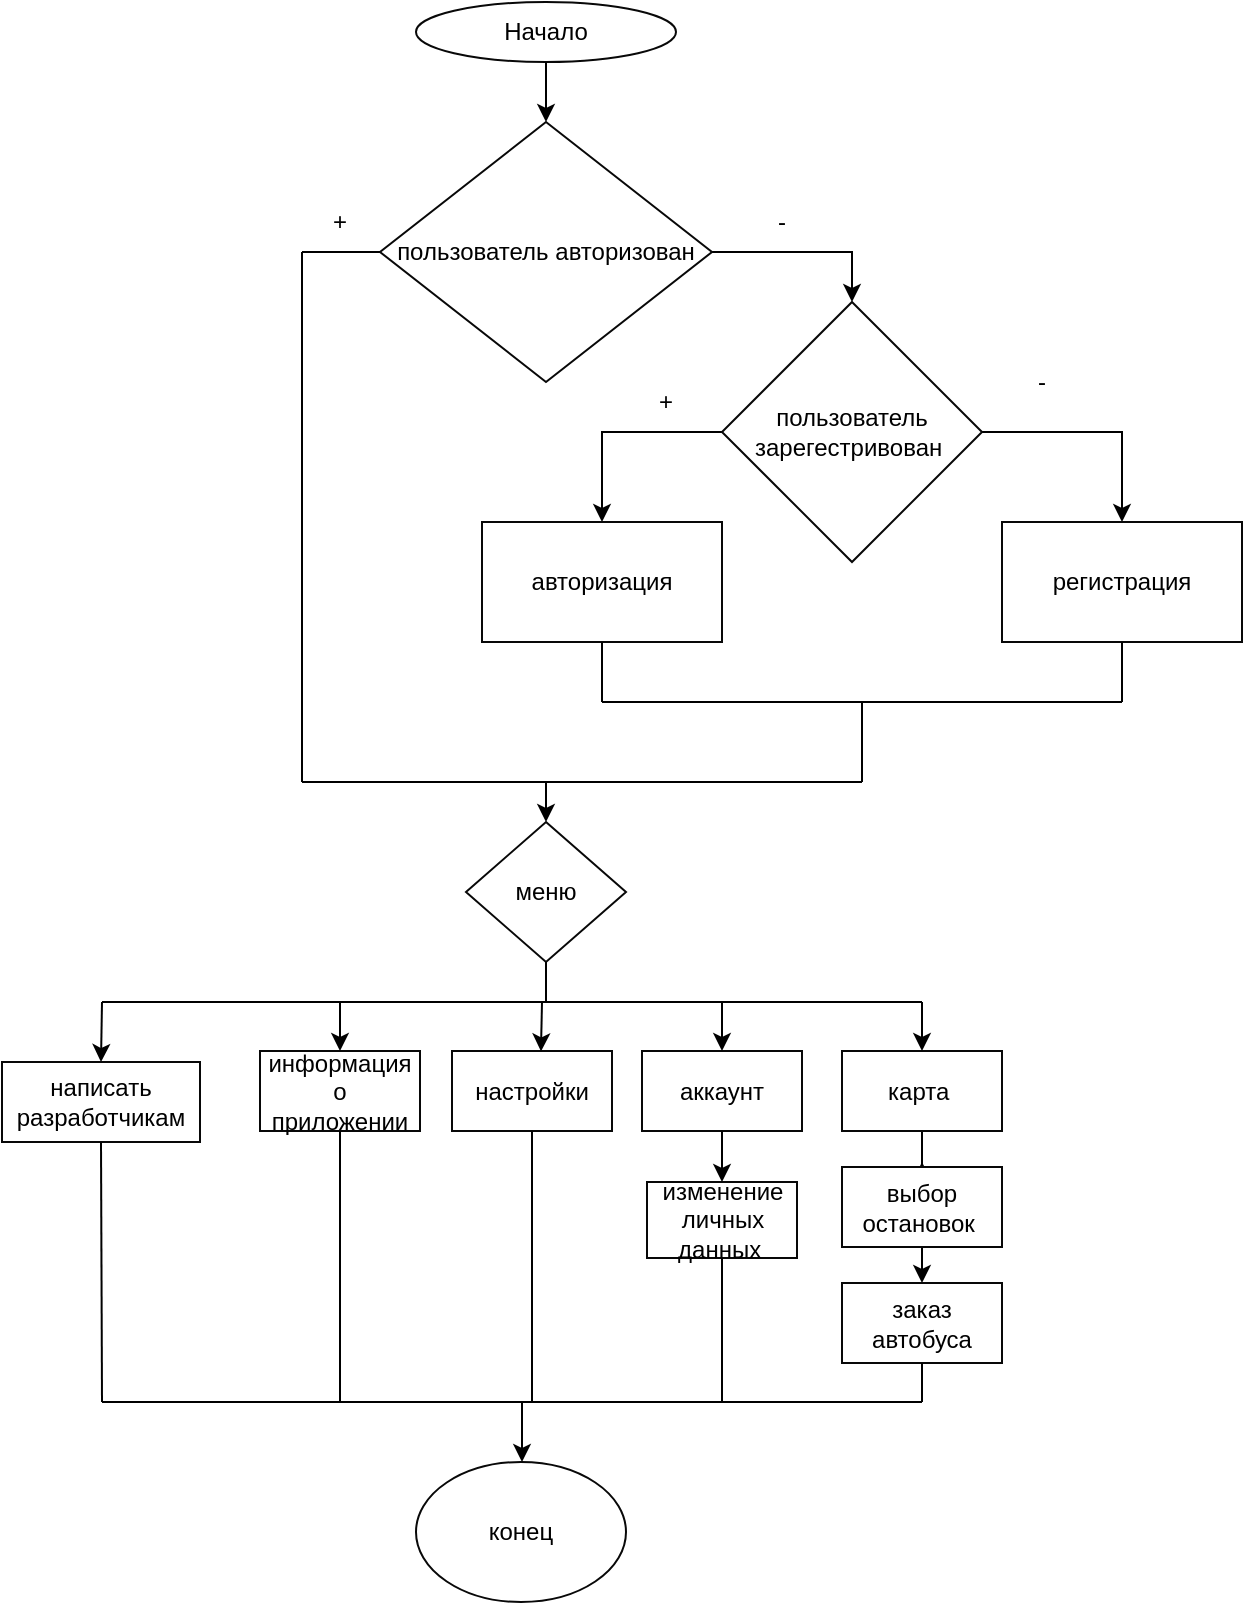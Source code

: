 <mxfile version="12.2.0" type="device" pages="1"><diagram id="c0PI7jAdPLAiz03qjuj5" name="Page-1"><mxGraphModel dx="1024" dy="534" grid="1" gridSize="10" guides="1" tooltips="1" connect="1" arrows="1" fold="1" page="1" pageScale="1" pageWidth="827" pageHeight="1169" background="none" math="0" shadow="0"><root><mxCell id="0"/><mxCell id="1" parent="0"/><mxCell id="nb7-gcj9aE1HQ7JcZG_G-1" value="Начало" style="ellipse;whiteSpace=wrap;html=1;strokeColor=#080808;" parent="1" vertex="1"><mxGeometry x="317" y="20" width="130" height="30" as="geometry"/></mxCell><mxCell id="nb7-gcj9aE1HQ7JcZG_G-2" value="" style="endArrow=classic;html=1;exitX=0.5;exitY=1;exitDx=0;exitDy=0;entryX=0.5;entryY=0;entryDx=0;entryDy=0;" parent="1" source="nb7-gcj9aE1HQ7JcZG_G-1" edge="1" target="nb7-gcj9aE1HQ7JcZG_G-4"><mxGeometry width="50" height="50" relative="1" as="geometry"><mxPoint x="310" y="120" as="sourcePoint"/><mxPoint x="375" y="80" as="targetPoint"/></mxGeometry></mxCell><mxCell id="nb7-gcj9aE1HQ7JcZG_G-11" style="edgeStyle=orthogonalEdgeStyle;rounded=0;orthogonalLoop=1;jettySize=auto;html=1;exitX=1;exitY=0.5;exitDx=0;exitDy=0;entryX=0.5;entryY=0;entryDx=0;entryDy=0;" parent="1" source="nb7-gcj9aE1HQ7JcZG_G-4" target="nb7-gcj9aE1HQ7JcZG_G-7" edge="1"><mxGeometry relative="1" as="geometry"/></mxCell><mxCell id="nb7-gcj9aE1HQ7JcZG_G-4" value="пользователь авторизован" style="rhombus;whiteSpace=wrap;html=1;strokeColor=#080808;" parent="1" vertex="1"><mxGeometry x="299" y="80" width="166" height="130" as="geometry"/></mxCell><mxCell id="nb7-gcj9aE1HQ7JcZG_G-13" style="edgeStyle=orthogonalEdgeStyle;rounded=0;orthogonalLoop=1;jettySize=auto;html=1;exitX=1;exitY=0.5;exitDx=0;exitDy=0;entryX=0.5;entryY=0;entryDx=0;entryDy=0;" parent="1" source="nb7-gcj9aE1HQ7JcZG_G-7" target="nb7-gcj9aE1HQ7JcZG_G-8" edge="1"><mxGeometry relative="1" as="geometry"/></mxCell><mxCell id="nb7-gcj9aE1HQ7JcZG_G-15" style="edgeStyle=orthogonalEdgeStyle;rounded=0;orthogonalLoop=1;jettySize=auto;html=1;exitX=0;exitY=0.5;exitDx=0;exitDy=0;entryX=0.5;entryY=0;entryDx=0;entryDy=0;" parent="1" source="nb7-gcj9aE1HQ7JcZG_G-7" target="nb7-gcj9aE1HQ7JcZG_G-9" edge="1"><mxGeometry relative="1" as="geometry"/></mxCell><mxCell id="nb7-gcj9aE1HQ7JcZG_G-7" value="пользователь зарегестривован&amp;nbsp;" style="rhombus;whiteSpace=wrap;html=1;strokeColor=#080808;" parent="1" vertex="1"><mxGeometry x="470" y="170" width="130" height="130" as="geometry"/></mxCell><mxCell id="nb7-gcj9aE1HQ7JcZG_G-8" value="регистрация" style="rounded=0;whiteSpace=wrap;html=1;strokeColor=#080808;" parent="1" vertex="1"><mxGeometry x="610" y="280" width="120" height="60" as="geometry"/></mxCell><mxCell id="nb7-gcj9aE1HQ7JcZG_G-9" value="авторизация" style="rounded=0;whiteSpace=wrap;html=1;strokeColor=#080808;" parent="1" vertex="1"><mxGeometry x="350" y="280" width="120" height="60" as="geometry"/></mxCell><mxCell id="nb7-gcj9aE1HQ7JcZG_G-21" value="" style="endArrow=none;html=1;fontFamily=Helvetica;fontSize=11;fontColor=#000000;align=center;strokeColor=#000000;" parent="1" target="nb7-gcj9aE1HQ7JcZG_G-8" edge="1"><mxGeometry width="50" height="50" relative="1" as="geometry"><mxPoint x="670" y="370" as="sourcePoint"/><mxPoint x="440" y="340" as="targetPoint"/></mxGeometry></mxCell><mxCell id="nb7-gcj9aE1HQ7JcZG_G-22" value="" style="endArrow=none;html=1;entryX=0.5;entryY=1;entryDx=0;entryDy=0;" parent="1" target="nb7-gcj9aE1HQ7JcZG_G-9" edge="1"><mxGeometry width="50" height="50" relative="1" as="geometry"><mxPoint x="410" y="370" as="sourcePoint"/><mxPoint x="450" y="340" as="targetPoint"/></mxGeometry></mxCell><mxCell id="nb7-gcj9aE1HQ7JcZG_G-23" value="" style="endArrow=none;html=1;" parent="1" edge="1"><mxGeometry width="50" height="50" relative="1" as="geometry"><mxPoint x="410" y="370" as="sourcePoint"/><mxPoint x="670" y="370" as="targetPoint"/><Array as="points"><mxPoint x="540" y="370"/></Array></mxGeometry></mxCell><mxCell id="nb7-gcj9aE1HQ7JcZG_G-27" value="" style="endArrow=none;html=1;" parent="1" edge="1"><mxGeometry width="50" height="50" relative="1" as="geometry"><mxPoint x="540" y="410" as="sourcePoint"/><mxPoint x="540" y="370" as="targetPoint"/></mxGeometry></mxCell><mxCell id="nb7-gcj9aE1HQ7JcZG_G-28" value="" style="endArrow=none;html=1;entryX=0;entryY=0.5;entryDx=0;entryDy=0;" parent="1" target="nb7-gcj9aE1HQ7JcZG_G-4" edge="1"><mxGeometry width="50" height="50" relative="1" as="geometry"><mxPoint x="270" y="145" as="sourcePoint"/><mxPoint x="320" y="640" as="targetPoint"/><Array as="points"/></mxGeometry></mxCell><mxCell id="nb7-gcj9aE1HQ7JcZG_G-29" value="" style="endArrow=none;html=1;entryX=0;entryY=0.5;entryDx=0;entryDy=0;" parent="1" target="nb7-gcj9aE1HQ7JcZG_G-4" edge="1"><mxGeometry width="50" height="50" relative="1" as="geometry"><mxPoint x="260" y="145" as="sourcePoint"/><mxPoint x="299" y="145" as="targetPoint"/><Array as="points"/></mxGeometry></mxCell><mxCell id="nb7-gcj9aE1HQ7JcZG_G-30" value="" style="endArrow=none;html=1;" parent="1" edge="1"><mxGeometry width="50" height="50" relative="1" as="geometry"><mxPoint x="260" y="410" as="sourcePoint"/><mxPoint x="260" y="145" as="targetPoint"/></mxGeometry></mxCell><mxCell id="nb7-gcj9aE1HQ7JcZG_G-31" value="" style="endArrow=none;html=1;" parent="1" edge="1"><mxGeometry width="50" height="50" relative="1" as="geometry"><mxPoint x="260" y="410" as="sourcePoint"/><mxPoint x="540" y="410" as="targetPoint"/></mxGeometry></mxCell><mxCell id="nb7-gcj9aE1HQ7JcZG_G-32" value="" style="endArrow=classic;html=1;entryX=0.5;entryY=0;entryDx=0;entryDy=0;" parent="1" target="nb7-gcj9aE1HQ7JcZG_G-42" edge="1"><mxGeometry width="50" height="50" relative="1" as="geometry"><mxPoint x="382" y="410" as="sourcePoint"/><mxPoint x="378" y="450" as="targetPoint"/></mxGeometry></mxCell><mxCell id="nb7-gcj9aE1HQ7JcZG_G-52" value="" style="edgeStyle=orthogonalEdgeStyle;rounded=0;orthogonalLoop=1;jettySize=auto;html=1;" parent="1" source="nb7-gcj9aE1HQ7JcZG_G-34" edge="1"><mxGeometry relative="1" as="geometry"><mxPoint x="570" y="600" as="targetPoint"/><Array as="points"/></mxGeometry></mxCell><mxCell id="nb7-gcj9aE1HQ7JcZG_G-34" value="карта&amp;nbsp;" style="rounded=0;whiteSpace=wrap;html=1;strokeColor=#080808;" parent="1" vertex="1"><mxGeometry x="530" y="544.5" width="80" height="40" as="geometry"/></mxCell><mxCell id="nb7-gcj9aE1HQ7JcZG_G-35" value="+" style="text;html=1;strokeColor=none;fillColor=none;align=center;verticalAlign=middle;whiteSpace=wrap;rounded=0;" parent="1" vertex="1"><mxGeometry x="259" y="120" width="40" height="20" as="geometry"/></mxCell><mxCell id="nb7-gcj9aE1HQ7JcZG_G-36" value="-" style="text;html=1;strokeColor=none;fillColor=none;align=center;verticalAlign=middle;whiteSpace=wrap;rounded=0;" parent="1" vertex="1"><mxGeometry x="480" y="120" width="40" height="20" as="geometry"/></mxCell><mxCell id="nb7-gcj9aE1HQ7JcZG_G-38" value="-" style="text;html=1;strokeColor=none;fillColor=none;align=center;verticalAlign=middle;whiteSpace=wrap;rounded=0;" parent="1" vertex="1"><mxGeometry x="610" y="200" width="40" height="20" as="geometry"/></mxCell><mxCell id="nb7-gcj9aE1HQ7JcZG_G-39" value="+" style="text;html=1;strokeColor=none;fillColor=none;align=center;verticalAlign=middle;whiteSpace=wrap;rounded=0;" parent="1" vertex="1"><mxGeometry x="422" y="210" width="40" height="20" as="geometry"/></mxCell><mxCell id="nb7-gcj9aE1HQ7JcZG_G-42" value="меню" style="rhombus;whiteSpace=wrap;html=1;strokeColor=#080808;" parent="1" vertex="1"><mxGeometry x="342" y="430" width="80" height="70" as="geometry"/></mxCell><mxCell id="nb7-gcj9aE1HQ7JcZG_G-43" value="" style="endArrow=none;html=1;entryX=0.5;entryY=1;entryDx=0;entryDy=0;" parent="1" target="nb7-gcj9aE1HQ7JcZG_G-42" edge="1"><mxGeometry width="50" height="50" relative="1" as="geometry"><mxPoint x="382" y="520" as="sourcePoint"/><mxPoint x="420" y="680" as="targetPoint"/></mxGeometry></mxCell><mxCell id="nb7-gcj9aE1HQ7JcZG_G-44" value="" style="endArrow=none;html=1;" parent="1" edge="1"><mxGeometry width="50" height="50" relative="1" as="geometry"><mxPoint x="160" y="520" as="sourcePoint"/><mxPoint x="570" y="520" as="targetPoint"/></mxGeometry></mxCell><mxCell id="nb7-gcj9aE1HQ7JcZG_G-54" style="edgeStyle=orthogonalEdgeStyle;rounded=0;orthogonalLoop=1;jettySize=auto;html=1;exitX=0.5;exitY=1;exitDx=0;exitDy=0;entryX=0.5;entryY=0;entryDx=0;entryDy=0;" parent="1" source="nb7-gcj9aE1HQ7JcZG_G-45" target="nb7-gcj9aE1HQ7JcZG_G-53" edge="1"><mxGeometry relative="1" as="geometry"/></mxCell><mxCell id="nb7-gcj9aE1HQ7JcZG_G-45" value="выбор остановок&amp;nbsp;" style="rounded=0;whiteSpace=wrap;html=1;strokeColor=#080808;" parent="1" vertex="1"><mxGeometry x="530" y="602.5" width="80" height="40" as="geometry"/></mxCell><mxCell id="nb7-gcj9aE1HQ7JcZG_G-49" value="" style="endArrow=classic;html=1;entryX=0.5;entryY=0;entryDx=0;entryDy=0;" parent="1" target="nb7-gcj9aE1HQ7JcZG_G-34" edge="1"><mxGeometry width="50" height="50" relative="1" as="geometry"><mxPoint x="570" y="520" as="sourcePoint"/><mxPoint x="570" y="530" as="targetPoint"/></mxGeometry></mxCell><mxCell id="nb7-gcj9aE1HQ7JcZG_G-53" value="заказ автобуса" style="rounded=0;whiteSpace=wrap;html=1;strokeColor=#080808;" parent="1" vertex="1"><mxGeometry x="530" y="660.5" width="80" height="40" as="geometry"/></mxCell><mxCell id="nb7-gcj9aE1HQ7JcZG_G-55" value="аккаунт" style="rounded=0;whiteSpace=wrap;html=1;strokeColor=#080808;" parent="1" vertex="1"><mxGeometry x="430" y="544.5" width="80" height="40" as="geometry"/></mxCell><mxCell id="nb7-gcj9aE1HQ7JcZG_G-56" value="изменение личных данных&amp;nbsp;" style="rounded=0;whiteSpace=wrap;html=1;strokeColor=#080808;" parent="1" vertex="1"><mxGeometry x="432.5" y="610" width="75" height="38" as="geometry"/></mxCell><mxCell id="nb7-gcj9aE1HQ7JcZG_G-57" value="настройки" style="rounded=0;whiteSpace=wrap;html=1;strokeColor=#080808;" parent="1" vertex="1"><mxGeometry x="335" y="544.5" width="80" height="40" as="geometry"/></mxCell><mxCell id="nb7-gcj9aE1HQ7JcZG_G-58" value="информация о приложении" style="rounded=0;whiteSpace=wrap;html=1;strokeColor=#080808;" parent="1" vertex="1"><mxGeometry x="239" y="544.5" width="80" height="40" as="geometry"/></mxCell><mxCell id="nb7-gcj9aE1HQ7JcZG_G-59" value="написать разработчикам" style="rounded=0;whiteSpace=wrap;html=1;strokeColor=#080808;" parent="1" vertex="1"><mxGeometry x="110" y="550" width="99" height="40" as="geometry"/></mxCell><mxCell id="nb7-gcj9aE1HQ7JcZG_G-60" value="" style="endArrow=classic;html=1;entryX=0.5;entryY=0;entryDx=0;entryDy=0;exitX=0.5;exitY=1;exitDx=0;exitDy=0;" parent="1" source="nb7-gcj9aE1HQ7JcZG_G-55" target="nb7-gcj9aE1HQ7JcZG_G-56" edge="1"><mxGeometry width="50" height="50" relative="1" as="geometry"><mxPoint x="170" y="770" as="sourcePoint"/><mxPoint x="220" y="720" as="targetPoint"/></mxGeometry></mxCell><mxCell id="nb7-gcj9aE1HQ7JcZG_G-63" value="" style="endArrow=classic;html=1;entryX=0.5;entryY=0;entryDx=0;entryDy=0;" parent="1" target="nb7-gcj9aE1HQ7JcZG_G-55" edge="1"><mxGeometry width="50" height="50" relative="1" as="geometry"><mxPoint x="470" y="520" as="sourcePoint"/><mxPoint x="220" y="720" as="targetPoint"/></mxGeometry></mxCell><mxCell id="nb7-gcj9aE1HQ7JcZG_G-64" value="" style="endArrow=classic;html=1;entryX=0.5;entryY=0;entryDx=0;entryDy=0;" parent="1" target="nb7-gcj9aE1HQ7JcZG_G-58" edge="1"><mxGeometry width="50" height="50" relative="1" as="geometry"><mxPoint x="279" y="520" as="sourcePoint"/><mxPoint x="380" y="700" as="targetPoint"/></mxGeometry></mxCell><mxCell id="nb7-gcj9aE1HQ7JcZG_G-65" value="" style="endArrow=classic;html=1;entryX=0.556;entryY=0.005;entryDx=0;entryDy=0;entryPerimeter=0;" parent="1" target="nb7-gcj9aE1HQ7JcZG_G-57" edge="1"><mxGeometry width="50" height="50" relative="1" as="geometry"><mxPoint x="380" y="520" as="sourcePoint"/><mxPoint x="380" y="540" as="targetPoint"/></mxGeometry></mxCell><mxCell id="nb7-gcj9aE1HQ7JcZG_G-69" value="" style="endArrow=classic;html=1;entryX=0.5;entryY=0;entryDx=0;entryDy=0;" parent="1" target="nb7-gcj9aE1HQ7JcZG_G-59" edge="1"><mxGeometry width="50" height="50" relative="1" as="geometry"><mxPoint x="160" y="520" as="sourcePoint"/><mxPoint x="180" y="720" as="targetPoint"/></mxGeometry></mxCell><mxCell id="nb7-gcj9aE1HQ7JcZG_G-70" value="" style="endArrow=none;html=1;entryX=0.5;entryY=1;entryDx=0;entryDy=0;" parent="1" target="nb7-gcj9aE1HQ7JcZG_G-59" edge="1"><mxGeometry width="50" height="50" relative="1" as="geometry"><mxPoint x="160" y="720" as="sourcePoint"/><mxPoint x="190" y="610" as="targetPoint"/></mxGeometry></mxCell><mxCell id="nb7-gcj9aE1HQ7JcZG_G-71" value="" style="endArrow=none;html=1;entryX=0.5;entryY=1;entryDx=0;entryDy=0;" parent="1" target="nb7-gcj9aE1HQ7JcZG_G-53" edge="1"><mxGeometry width="50" height="50" relative="1" as="geometry"><mxPoint x="570" y="720" as="sourcePoint"/><mxPoint x="570" y="720" as="targetPoint"/></mxGeometry></mxCell><mxCell id="nb7-gcj9aE1HQ7JcZG_G-72" value="" style="endArrow=none;html=1;entryX=0.5;entryY=1;entryDx=0;entryDy=0;" parent="1" target="nb7-gcj9aE1HQ7JcZG_G-58" edge="1"><mxGeometry width="50" height="50" relative="1" as="geometry"><mxPoint x="279" y="720" as="sourcePoint"/><mxPoint x="310" y="600" as="targetPoint"/></mxGeometry></mxCell><mxCell id="nb7-gcj9aE1HQ7JcZG_G-73" value="" style="endArrow=none;html=1;entryX=0.5;entryY=1;entryDx=0;entryDy=0;" parent="1" target="nb7-gcj9aE1HQ7JcZG_G-57" edge="1"><mxGeometry width="50" height="50" relative="1" as="geometry"><mxPoint x="375" y="720" as="sourcePoint"/><mxPoint x="400" y="620" as="targetPoint"/></mxGeometry></mxCell><mxCell id="nb7-gcj9aE1HQ7JcZG_G-74" value="" style="endArrow=none;html=1;entryX=0.5;entryY=1;entryDx=0;entryDy=0;" parent="1" target="nb7-gcj9aE1HQ7JcZG_G-56" edge="1"><mxGeometry width="50" height="50" relative="1" as="geometry"><mxPoint x="470" y="720" as="sourcePoint"/><mxPoint x="500" y="670" as="targetPoint"/></mxGeometry></mxCell><mxCell id="nb7-gcj9aE1HQ7JcZG_G-76" value="" style="endArrow=none;html=1;" parent="1" edge="1"><mxGeometry width="50" height="50" relative="1" as="geometry"><mxPoint x="160" y="720" as="sourcePoint"/><mxPoint x="570" y="720" as="targetPoint"/></mxGeometry></mxCell><mxCell id="nb7-gcj9aE1HQ7JcZG_G-77" value="" style="endArrow=classic;html=1;" parent="1" edge="1"><mxGeometry width="50" height="50" relative="1" as="geometry"><mxPoint x="370" y="720" as="sourcePoint"/><mxPoint x="370" y="750" as="targetPoint"/></mxGeometry></mxCell><mxCell id="nb7-gcj9aE1HQ7JcZG_G-79" value="конец" style="ellipse;whiteSpace=wrap;html=1;strokeColor=#080808;" parent="1" vertex="1"><mxGeometry x="317" y="750" width="105" height="70" as="geometry"/></mxCell></root></mxGraphModel></diagram></mxfile>